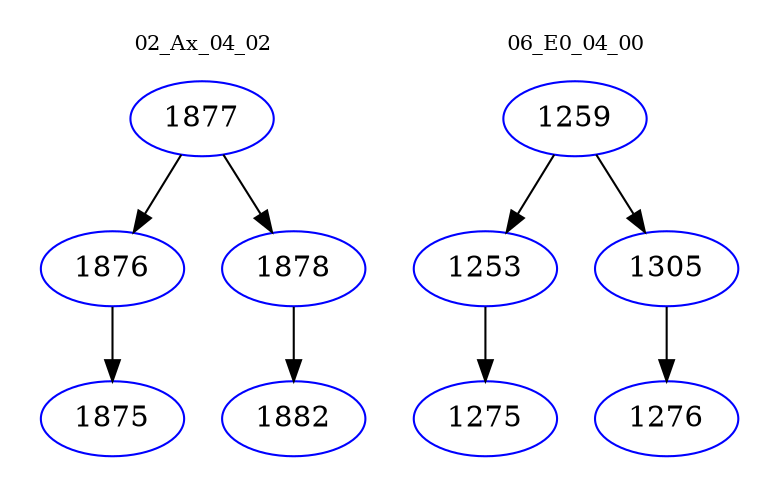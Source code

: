 digraph{
subgraph cluster_0 {
color = white
label = "02_Ax_04_02";
fontsize=10;
T0_1877 [label="1877", color="blue"]
T0_1877 -> T0_1876 [color="black"]
T0_1876 [label="1876", color="blue"]
T0_1876 -> T0_1875 [color="black"]
T0_1875 [label="1875", color="blue"]
T0_1877 -> T0_1878 [color="black"]
T0_1878 [label="1878", color="blue"]
T0_1878 -> T0_1882 [color="black"]
T0_1882 [label="1882", color="blue"]
}
subgraph cluster_1 {
color = white
label = "06_E0_04_00";
fontsize=10;
T1_1259 [label="1259", color="blue"]
T1_1259 -> T1_1253 [color="black"]
T1_1253 [label="1253", color="blue"]
T1_1253 -> T1_1275 [color="black"]
T1_1275 [label="1275", color="blue"]
T1_1259 -> T1_1305 [color="black"]
T1_1305 [label="1305", color="blue"]
T1_1305 -> T1_1276 [color="black"]
T1_1276 [label="1276", color="blue"]
}
}
